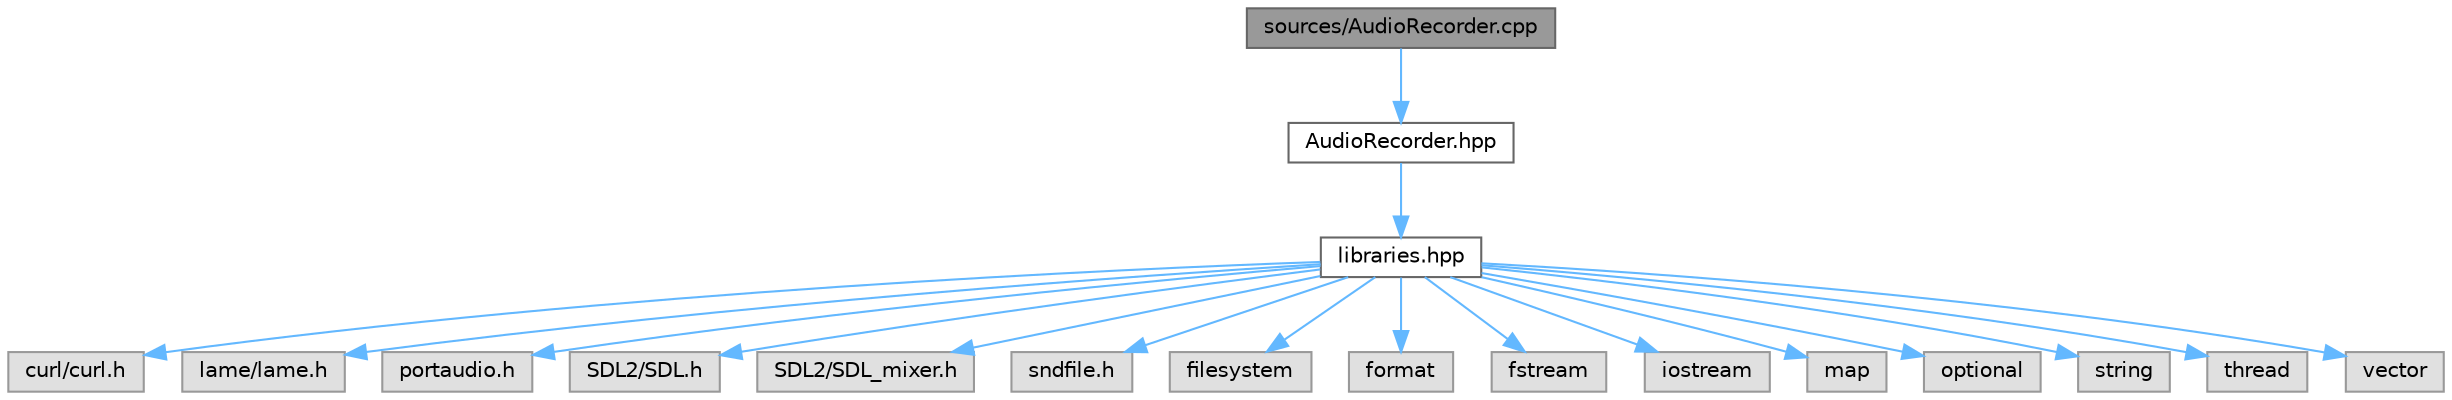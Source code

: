 digraph "sources/AudioRecorder.cpp"
{
 // LATEX_PDF_SIZE
  bgcolor="transparent";
  edge [fontname=Helvetica,fontsize=10,labelfontname=Helvetica,labelfontsize=10];
  node [fontname=Helvetica,fontsize=10,shape=box,height=0.2,width=0.4];
  Node1 [id="Node000001",label="sources/AudioRecorder.cpp",height=0.2,width=0.4,color="gray40", fillcolor="grey60", style="filled", fontcolor="black",tooltip="Implementation of the AudioRecorder class."];
  Node1 -> Node2 [id="edge18_Node000001_Node000002",color="steelblue1",style="solid",tooltip=" "];
  Node2 [id="Node000002",label="AudioRecorder.hpp",height=0.2,width=0.4,color="grey40", fillcolor="white", style="filled",URL="$AudioRecorder_8hpp.html",tooltip="Declaration of the AudioRecorder class."];
  Node2 -> Node3 [id="edge19_Node000002_Node000003",color="steelblue1",style="solid",tooltip=" "];
  Node3 [id="Node000003",label="libraries.hpp",height=0.2,width=0.4,color="grey40", fillcolor="white", style="filled",URL="$libraries_8hpp_source.html",tooltip=" "];
  Node3 -> Node4 [id="edge20_Node000003_Node000004",color="steelblue1",style="solid",tooltip=" "];
  Node4 [id="Node000004",label="curl/curl.h",height=0.2,width=0.4,color="grey60", fillcolor="#E0E0E0", style="filled",tooltip=" "];
  Node3 -> Node5 [id="edge21_Node000003_Node000005",color="steelblue1",style="solid",tooltip=" "];
  Node5 [id="Node000005",label="lame/lame.h",height=0.2,width=0.4,color="grey60", fillcolor="#E0E0E0", style="filled",tooltip=" "];
  Node3 -> Node6 [id="edge22_Node000003_Node000006",color="steelblue1",style="solid",tooltip=" "];
  Node6 [id="Node000006",label="portaudio.h",height=0.2,width=0.4,color="grey60", fillcolor="#E0E0E0", style="filled",tooltip=" "];
  Node3 -> Node7 [id="edge23_Node000003_Node000007",color="steelblue1",style="solid",tooltip=" "];
  Node7 [id="Node000007",label="SDL2/SDL.h",height=0.2,width=0.4,color="grey60", fillcolor="#E0E0E0", style="filled",tooltip=" "];
  Node3 -> Node8 [id="edge24_Node000003_Node000008",color="steelblue1",style="solid",tooltip=" "];
  Node8 [id="Node000008",label="SDL2/SDL_mixer.h",height=0.2,width=0.4,color="grey60", fillcolor="#E0E0E0", style="filled",tooltip=" "];
  Node3 -> Node9 [id="edge25_Node000003_Node000009",color="steelblue1",style="solid",tooltip=" "];
  Node9 [id="Node000009",label="sndfile.h",height=0.2,width=0.4,color="grey60", fillcolor="#E0E0E0", style="filled",tooltip=" "];
  Node3 -> Node10 [id="edge26_Node000003_Node000010",color="steelblue1",style="solid",tooltip=" "];
  Node10 [id="Node000010",label="filesystem",height=0.2,width=0.4,color="grey60", fillcolor="#E0E0E0", style="filled",tooltip=" "];
  Node3 -> Node11 [id="edge27_Node000003_Node000011",color="steelblue1",style="solid",tooltip=" "];
  Node11 [id="Node000011",label="format",height=0.2,width=0.4,color="grey60", fillcolor="#E0E0E0", style="filled",tooltip=" "];
  Node3 -> Node12 [id="edge28_Node000003_Node000012",color="steelblue1",style="solid",tooltip=" "];
  Node12 [id="Node000012",label="fstream",height=0.2,width=0.4,color="grey60", fillcolor="#E0E0E0", style="filled",tooltip=" "];
  Node3 -> Node13 [id="edge29_Node000003_Node000013",color="steelblue1",style="solid",tooltip=" "];
  Node13 [id="Node000013",label="iostream",height=0.2,width=0.4,color="grey60", fillcolor="#E0E0E0", style="filled",tooltip=" "];
  Node3 -> Node14 [id="edge30_Node000003_Node000014",color="steelblue1",style="solid",tooltip=" "];
  Node14 [id="Node000014",label="map",height=0.2,width=0.4,color="grey60", fillcolor="#E0E0E0", style="filled",tooltip=" "];
  Node3 -> Node15 [id="edge31_Node000003_Node000015",color="steelblue1",style="solid",tooltip=" "];
  Node15 [id="Node000015",label="optional",height=0.2,width=0.4,color="grey60", fillcolor="#E0E0E0", style="filled",tooltip=" "];
  Node3 -> Node16 [id="edge32_Node000003_Node000016",color="steelblue1",style="solid",tooltip=" "];
  Node16 [id="Node000016",label="string",height=0.2,width=0.4,color="grey60", fillcolor="#E0E0E0", style="filled",tooltip=" "];
  Node3 -> Node17 [id="edge33_Node000003_Node000017",color="steelblue1",style="solid",tooltip=" "];
  Node17 [id="Node000017",label="thread",height=0.2,width=0.4,color="grey60", fillcolor="#E0E0E0", style="filled",tooltip=" "];
  Node3 -> Node18 [id="edge34_Node000003_Node000018",color="steelblue1",style="solid",tooltip=" "];
  Node18 [id="Node000018",label="vector",height=0.2,width=0.4,color="grey60", fillcolor="#E0E0E0", style="filled",tooltip=" "];
}
